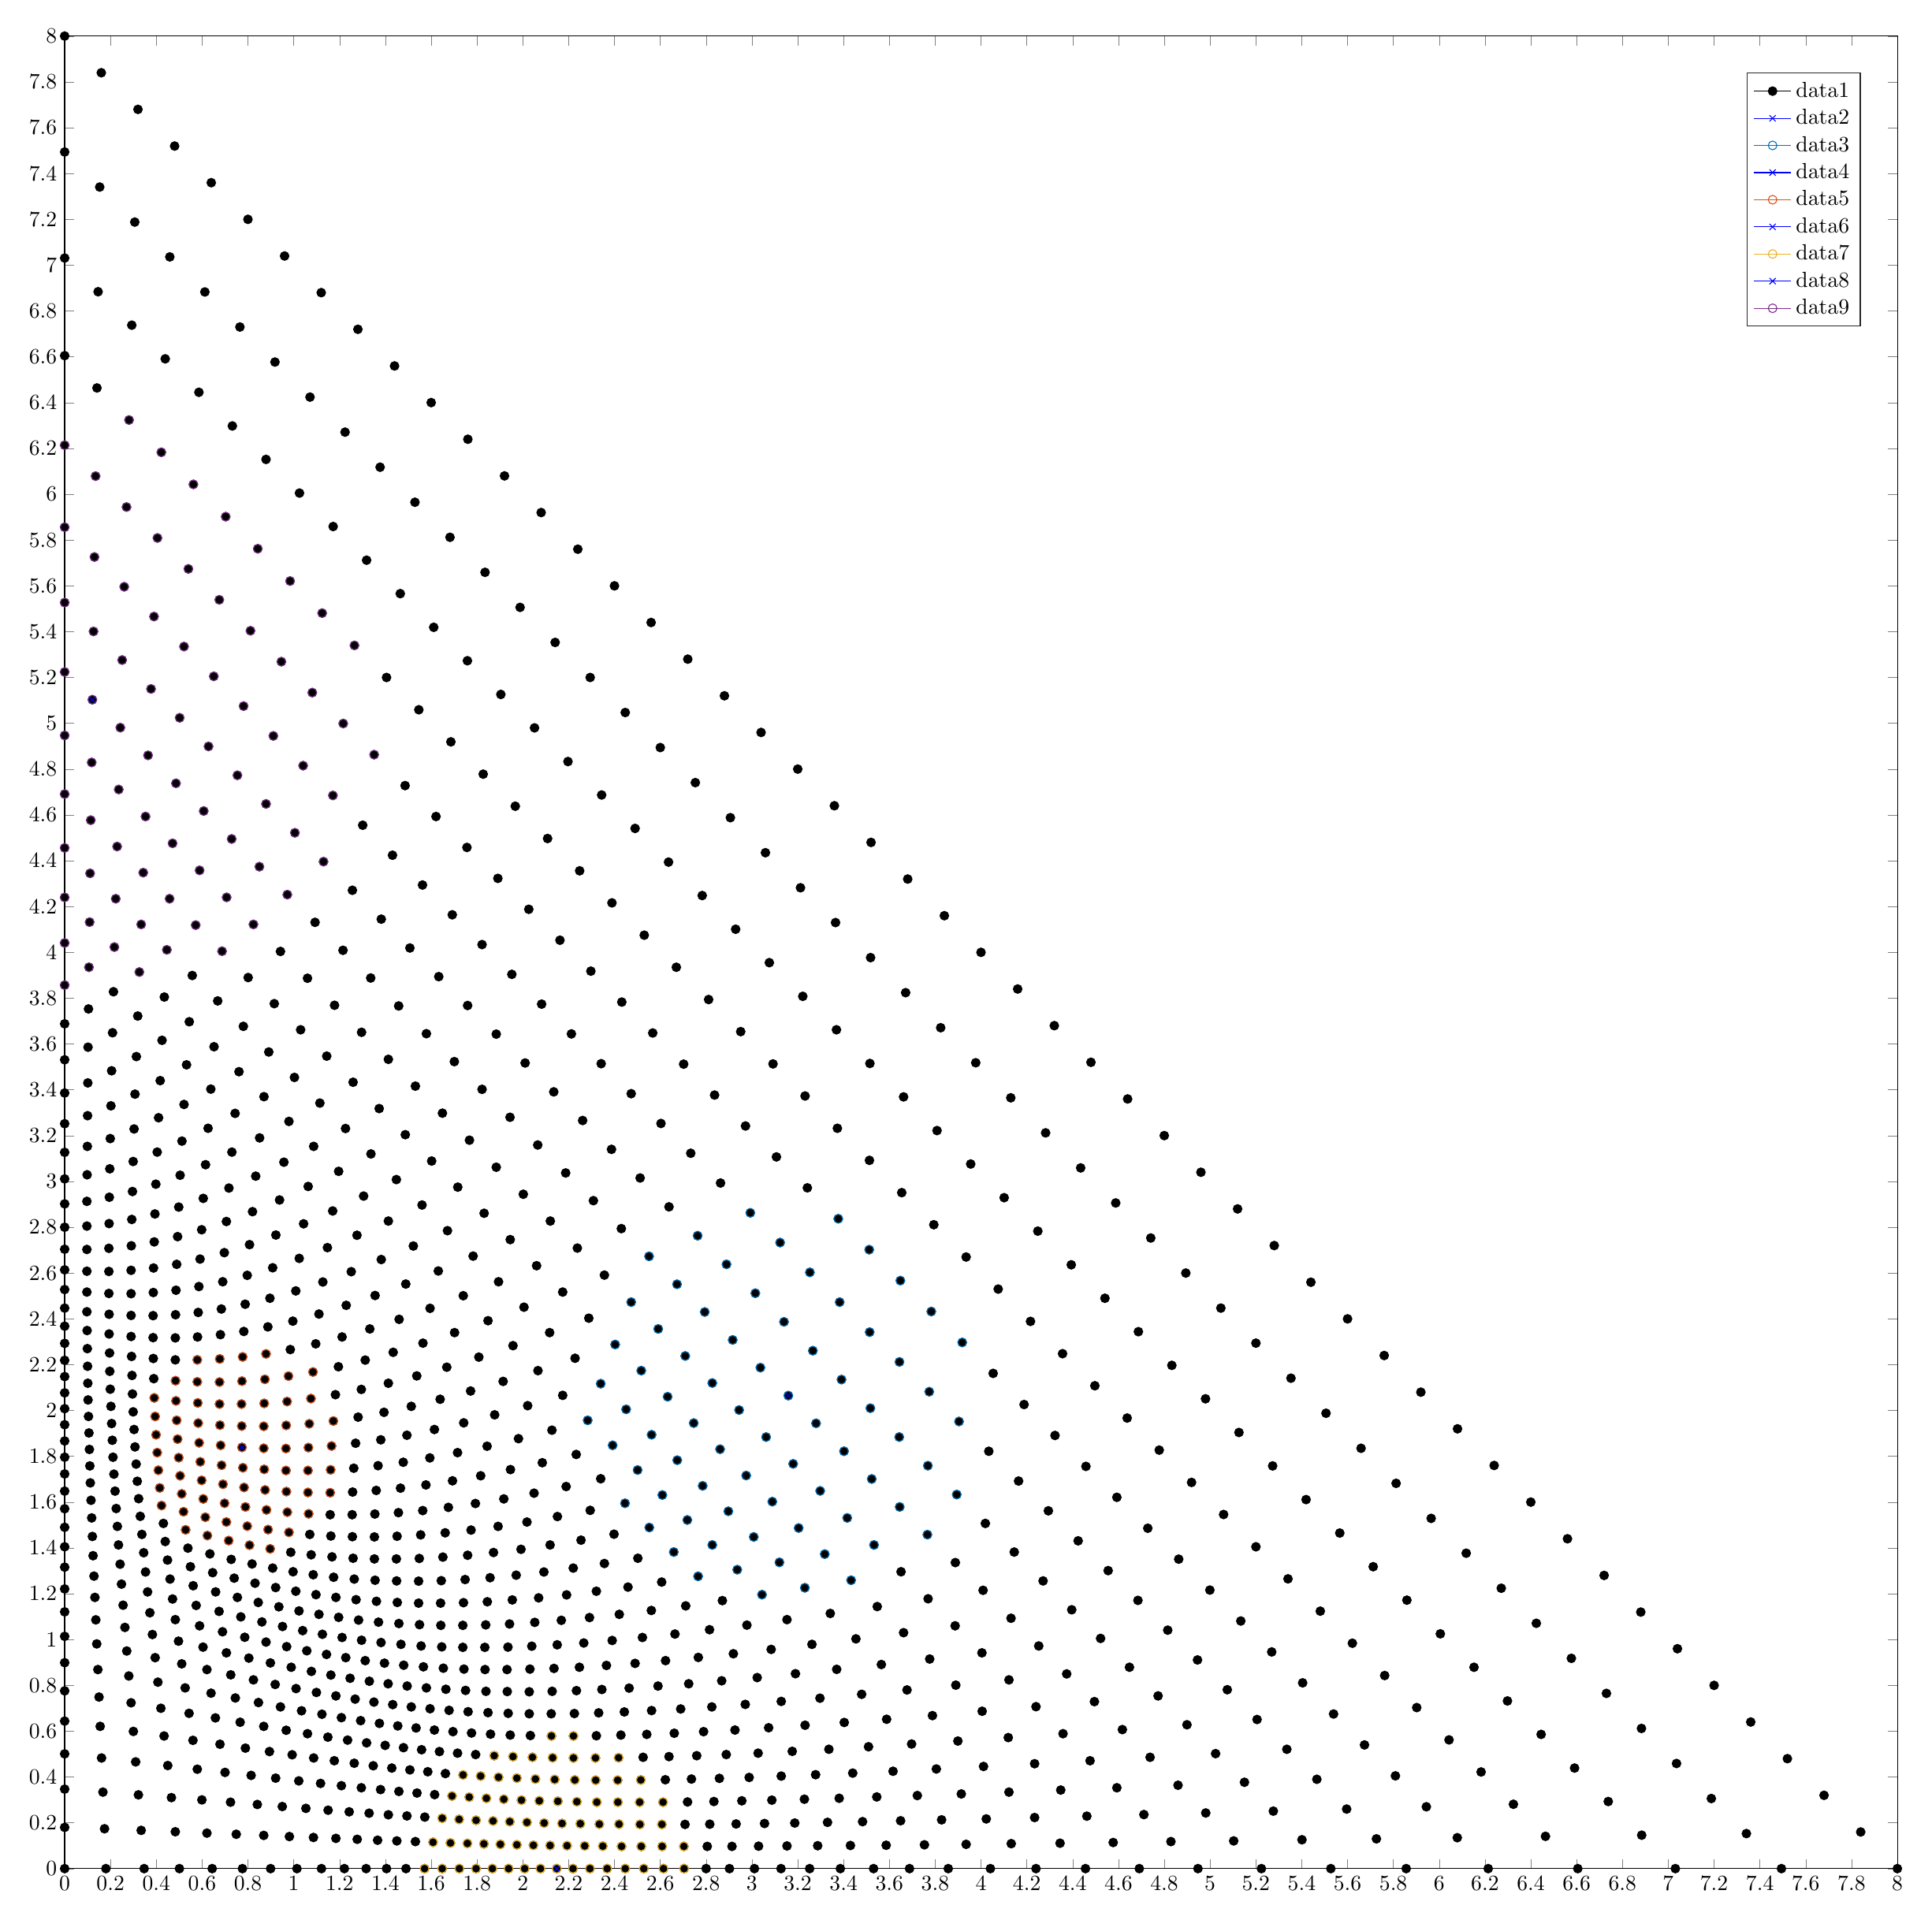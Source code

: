 % This file was created by matlab2tikz.
%
%The latest updates can be retrieved from
%  http://www.mathworks.com/matlabcentral/fileexchange/22022-matlab2tikz-matlab2tikz
%where you can also make suggestions and rate matlab2tikz.
%
\definecolor{mycolor1}{rgb}{0.0,0.447,0.741}%
\definecolor{mycolor2}{rgb}{0.85,0.325,0.098}%
\definecolor{mycolor3}{rgb}{0.929,0.694,0.125}%
\definecolor{mycolor4}{rgb}{0.494,0.184,0.556}%
%
\begin{tikzpicture}

\begin{axis}[%
width=11.625in,
height=11.625in,
at={(1.95in,6.938in)},
scale only axis,
xmin=0,
xmax=8,
ymin=0,
ymax=8,
axis background/.style={fill=white},
legend style={legend cell align=left, align=left, draw=white!15!black}
]
\addplot [color=black, draw=none, mark=*, mark options={solid, black}]
  table[row sep=crcr]{%
0	0\\
0	0.18\\
0.18	0\\
0	0.347\\
0.174	0.174\\
0.347	0\\
0	0.501\\
0.167	0.334\\
0.334	0.167\\
0.501	0\\
0	0.644\\
0.161	0.483\\
0.322	0.322\\
0.483	0.161\\
0.644	0\\
0	0.776\\
0.155	0.621\\
0.31	0.466\\
0.466	0.31\\
0.621	0.155\\
0.776	0\\
0	0.899\\
0.15	0.749\\
0.3	0.599\\
0.45	0.45\\
0.599	0.3\\
0.749	0.15\\
0.899	0\\
0	1.014\\
0.145	0.869\\
0.29	0.724\\
0.434	0.579\\
0.579	0.434\\
0.724	0.29\\
0.869	0.145\\
1.014	0\\
0	1.121\\
0.14	0.981\\
0.28	0.841\\
0.42	0.7\\
0.56	0.56\\
0.7	0.42\\
0.841	0.28\\
0.981	0.14\\
1.121	0\\
0	1.221\\
0.136	1.086\\
0.271	0.95\\
0.407	0.814\\
0.543	0.678\\
0.678	0.543\\
0.814	0.407\\
0.95	0.271\\
1.086	0.136\\
1.221	0\\
0	1.316\\
0.132	1.184\\
0.263	1.053\\
0.395	0.921\\
0.526	0.789\\
0.658	0.658\\
0.789	0.526\\
0.921	0.395\\
1.053	0.263\\
1.184	0.132\\
1.316	0\\
0	1.405\\
0.128	1.277\\
0.255	1.15\\
0.383	1.022\\
0.511	0.894\\
0.639	0.766\\
0.766	0.639\\
0.894	0.511\\
1.022	0.383\\
1.15	0.255\\
1.277	0.128\\
1.405	0\\
0	1.49\\
0.124	1.366\\
0.248	1.242\\
0.372	1.117\\
0.497	0.993\\
0.621	0.869\\
0.745	0.745\\
0.869	0.621\\
0.993	0.497\\
1.117	0.372\\
1.242	0.248\\
1.366	0.124\\
1.49	0\\
0	1.571\\
0.121	1.45\\
0.242	1.329\\
0.362	1.208\\
0.483	1.087\\
0.604	0.967\\
0.725	0.846\\
0.846	0.725\\
0.967	0.604\\
1.087	0.483\\
1.208	0.362\\
1.329	0.242\\
1.45	0.121\\
1.571	0\\
0	1.648\\
0.118	1.531\\
0.235	1.413\\
0.353	1.295\\
0.471	1.177\\
0.589	1.06\\
0.706	0.942\\
0.824	0.824\\
0.942	0.706\\
1.06	0.589\\
1.177	0.471\\
1.295	0.353\\
1.413	0.235\\
1.531	0.118\\
1.648	0\\
0	1.723\\
0.115	1.608\\
0.23	1.494\\
0.345	1.379\\
0.46	1.264\\
0.574	1.149\\
0.689	1.034\\
0.804	0.919\\
0.919	0.804\\
1.034	0.689\\
1.149	0.574\\
1.264	0.46\\
1.379	0.345\\
1.494	0.23\\
1.608	0.115\\
1.723	0\\
0	1.796\\
0.112	1.684\\
0.225	1.572\\
0.337	1.459\\
0.449	1.347\\
0.561	1.235\\
0.674	1.123\\
0.786	1.01\\
0.898	0.898\\
1.01	0.786\\
1.123	0.674\\
1.235	0.561\\
1.347	0.449\\
1.459	0.337\\
1.572	0.225\\
1.684	0.112\\
1.796	0\\
0	1.867\\
0.11	1.758\\
0.22	1.648\\
0.33	1.538\\
0.439	1.428\\
0.549	1.318\\
0.659	1.208\\
0.769	1.099\\
0.879	0.989\\
0.989	0.879\\
1.099	0.769\\
1.208	0.659\\
1.318	0.549\\
1.428	0.439\\
1.538	0.33\\
1.648	0.22\\
1.758	0.11\\
1.867	0\\
0	1.938\\
0.108	1.83\\
0.215	1.722\\
0.323	1.615\\
0.431	1.507\\
0.538	1.399\\
0.646	1.292\\
0.754	1.184\\
0.861	1.077\\
0.969	0.969\\
1.077	0.861\\
1.184	0.754\\
1.292	0.646\\
1.399	0.538\\
1.507	0.431\\
1.615	0.323\\
1.722	0.215\\
1.83	0.108\\
1.938	0\\
0	2.008\\
0.106	1.902\\
0.211	1.796\\
0.317	1.691\\
0.423	1.585\\
0.528	1.479\\
0.634	1.374\\
0.74	1.268\\
0.845	1.162\\
0.951	1.057\\
1.057	0.951\\
1.162	0.845\\
1.268	0.74\\
1.374	0.634\\
1.479	0.528\\
1.585	0.423\\
1.691	0.317\\
1.796	0.211\\
1.902	0.106\\
2.008	0\\
0	2.077\\
0.104	1.974\\
0.208	1.87\\
0.312	1.766\\
0.415	1.662\\
0.519	1.558\\
0.623	1.454\\
0.727	1.35\\
0.831	1.246\\
0.935	1.143\\
1.039	1.039\\
1.143	0.935\\
1.246	0.831\\
1.35	0.727\\
1.454	0.623\\
1.558	0.519\\
1.662	0.415\\
1.766	0.312\\
1.87	0.208\\
1.974	0.104\\
2.077	0\\
0	2.148\\
0.102	2.046\\
0.205	1.943\\
0.307	1.841\\
0.409	1.739\\
0.511	1.636\\
0.614	1.534\\
0.716	1.432\\
0.818	1.33\\
0.921	1.227\\
1.023	1.125\\
1.125	1.023\\
1.227	0.921\\
1.33	0.818\\
1.432	0.716\\
1.534	0.614\\
1.636	0.511\\
1.739	0.409\\
1.841	0.307\\
1.943	0.205\\
2.046	0.102\\
2.148	0\\
0	2.219\\
0.101	2.119\\
0.202	2.018\\
0.303	1.917\\
0.404	1.816\\
0.504	1.715\\
0.605	1.614\\
0.706	1.513\\
0.807	1.412\\
0.908	1.312\\
1.009	1.211\\
1.11	1.11\\
1.211	1.009\\
1.312	0.908\\
1.412	0.807\\
1.513	0.706\\
1.614	0.605\\
1.715	0.504\\
1.816	0.404\\
1.917	0.303\\
2.018	0.202\\
2.119	0.101\\
2.219	0\\
0	2.293\\
0.1	2.193\\
0.199	2.093\\
0.299	1.994\\
0.399	1.894\\
0.498	1.794\\
0.598	1.695\\
0.698	1.595\\
0.797	1.495\\
0.897	1.396\\
0.997	1.296\\
1.097	1.196\\
1.196	1.097\\
1.296	0.997\\
1.396	0.897\\
1.495	0.797\\
1.595	0.698\\
1.695	0.598\\
1.794	0.498\\
1.894	0.399\\
1.994	0.299\\
2.093	0.199\\
2.193	0.1\\
2.293	0\\
0	2.368\\
0.099	2.27\\
0.197	2.171\\
0.296	2.072\\
0.395	1.974\\
0.493	1.875\\
0.592	1.776\\
0.691	1.678\\
0.789	1.579\\
0.888	1.48\\
0.987	1.381\\
1.085	1.283\\
1.184	1.184\\
1.283	1.085\\
1.381	0.987\\
1.48	0.888\\
1.579	0.789\\
1.678	0.691\\
1.776	0.592\\
1.875	0.493\\
1.974	0.395\\
2.072	0.296\\
2.171	0.197\\
2.27	0.099\\
2.368	0\\
0	2.447\\
0.098	2.349\\
0.196	2.251\\
0.294	2.153\\
0.391	2.055\\
0.489	1.957\\
0.587	1.859\\
0.685	1.761\\
0.783	1.664\\
0.881	1.566\\
0.979	1.468\\
1.076	1.37\\
1.174	1.272\\
1.272	1.174\\
1.37	1.076\\
1.468	0.979\\
1.566	0.881\\
1.664	0.783\\
1.761	0.685\\
1.859	0.587\\
1.957	0.489\\
2.055	0.391\\
2.153	0.294\\
2.251	0.196\\
2.349	0.098\\
2.447	0\\
0	2.528\\
0.097	2.431\\
0.194	2.334\\
0.292	2.236\\
0.389	2.139\\
0.486	2.042\\
0.583	1.945\\
0.681	1.848\\
0.778	1.75\\
0.875	1.653\\
0.972	1.556\\
1.07	1.459\\
1.167	1.361\\
1.264	1.264\\
1.361	1.167\\
1.459	1.07\\
1.556	0.972\\
1.653	0.875\\
1.75	0.778\\
1.848	0.681\\
1.945	0.583\\
2.042	0.486\\
2.139	0.389\\
2.236	0.292\\
2.334	0.194\\
2.431	0.097\\
2.528	0\\
0	2.614\\
0.097	2.517\\
0.194	2.42\\
0.29	2.323\\
0.387	2.227\\
0.484	2.13\\
0.581	2.033\\
0.678	1.936\\
0.774	1.839\\
0.871	1.743\\
0.968	1.646\\
1.065	1.549\\
1.162	1.452\\
1.259	1.355\\
1.355	1.259\\
1.452	1.162\\
1.549	1.065\\
1.646	0.968\\
1.743	0.871\\
1.839	0.774\\
1.936	0.678\\
2.033	0.581\\
2.13	0.484\\
2.227	0.387\\
2.323	0.29\\
2.42	0.194\\
2.517	0.097\\
2.614	0\\
0	2.704\\
0.097	2.608\\
0.193	2.511\\
0.29	2.415\\
0.386	2.318\\
0.483	2.221\\
0.579	2.125\\
0.676	2.028\\
0.773	1.932\\
0.869	1.835\\
0.966	1.738\\
1.062	1.642\\
1.159	1.545\\
1.256	1.449\\
1.352	1.352\\
1.449	1.256\\
1.545	1.159\\
1.642	1.062\\
1.738	0.966\\
1.835	0.869\\
1.932	0.773\\
2.028	0.676\\
2.125	0.579\\
2.221	0.483\\
2.318	0.386\\
2.415	0.29\\
2.511	0.193\\
2.608	0.097\\
2.704	0\\
0	2.8\\
0.097	2.703\\
0.193	2.607\\
0.29	2.51\\
0.386	2.414\\
0.483	2.317\\
0.579	2.221\\
0.676	2.124\\
0.772	2.028\\
0.869	1.931\\
0.966	1.834\\
1.062	1.738\\
1.159	1.641\\
1.255	1.545\\
1.352	1.448\\
1.448	1.352\\
1.545	1.255\\
1.641	1.159\\
1.738	1.062\\
1.834	0.966\\
1.931	0.869\\
2.028	0.772\\
2.124	0.676\\
2.221	0.579\\
2.317	0.483\\
2.414	0.386\\
2.51	0.29\\
2.607	0.193\\
2.703	0.097\\
2.8	0\\
0	2.902\\
0.097	2.805\\
0.193	2.708\\
0.29	2.612\\
0.387	2.515\\
0.484	2.418\\
0.58	2.321\\
0.677	2.225\\
0.774	2.128\\
0.871	2.031\\
0.967	1.935\\
1.064	1.838\\
1.161	1.741\\
1.257	1.644\\
1.354	1.548\\
1.451	1.451\\
1.548	1.354\\
1.644	1.257\\
1.741	1.161\\
1.838	1.064\\
1.935	0.967\\
2.031	0.871\\
2.128	0.774\\
2.225	0.677\\
2.321	0.58\\
2.418	0.484\\
2.515	0.387\\
2.612	0.29\\
2.708	0.193\\
2.805	0.097\\
2.902	0\\
0	3.011\\
0.097	2.913\\
0.194	2.816\\
0.291	2.719\\
0.388	2.622\\
0.486	2.525\\
0.583	2.428\\
0.68	2.331\\
0.777	2.234\\
0.874	2.136\\
0.971	2.039\\
1.068	1.942\\
1.165	1.845\\
1.262	1.748\\
1.36	1.651\\
1.457	1.554\\
1.554	1.457\\
1.651	1.36\\
1.748	1.262\\
1.845	1.165\\
1.942	1.068\\
2.039	0.971\\
2.136	0.874\\
2.234	0.777\\
2.331	0.68\\
2.428	0.583\\
2.525	0.486\\
2.622	0.388\\
2.719	0.291\\
2.816	0.194\\
2.913	0.097\\
3.011	0\\
0	3.127\\
0.098	3.029\\
0.195	2.931\\
0.293	2.834\\
0.391	2.736\\
0.489	2.638\\
0.586	2.541\\
0.684	2.443\\
0.782	2.345\\
0.879	2.247\\
0.977	2.15\\
1.075	2.052\\
1.173	1.954\\
1.27	1.857\\
1.368	1.759\\
1.466	1.661\\
1.563	1.563\\
1.661	1.466\\
1.759	1.368\\
1.857	1.27\\
1.954	1.173\\
2.052	1.075\\
2.15	0.977\\
2.247	0.879\\
2.345	0.782\\
2.443	0.684\\
2.541	0.586\\
2.638	0.489\\
2.736	0.391\\
2.834	0.293\\
2.931	0.195\\
3.029	0.098\\
3.127	0\\
0	3.252\\
0.099	3.153\\
0.197	3.055\\
0.296	2.956\\
0.394	2.858\\
0.493	2.759\\
0.591	2.661\\
0.69	2.562\\
0.788	2.464\\
0.887	2.365\\
0.985	2.266\\
1.084	2.168\\
1.182	2.069\\
1.281	1.971\\
1.38	1.872\\
1.478	1.774\\
1.577	1.675\\
1.675	1.577\\
1.774	1.478\\
1.872	1.38\\
1.971	1.281\\
2.069	1.182\\
2.168	1.084\\
2.266	0.985\\
2.365	0.887\\
2.464	0.788\\
2.562	0.69\\
2.661	0.591\\
2.759	0.493\\
2.858	0.394\\
2.956	0.296\\
3.055	0.197\\
3.153	0.099\\
3.252	0\\
0	3.386\\
0.1	3.287\\
0.199	3.187\\
0.299	3.087\\
0.398	2.988\\
0.498	2.888\\
0.598	2.789\\
0.697	2.689\\
0.797	2.59\\
0.896	2.49\\
0.996	2.39\\
1.096	2.291\\
1.195	2.191\\
1.295	2.092\\
1.394	1.992\\
1.494	1.892\\
1.594	1.793\\
1.693	1.693\\
1.793	1.594\\
1.892	1.494\\
1.992	1.394\\
2.092	1.295\\
2.191	1.195\\
2.291	1.096\\
2.39	0.996\\
2.49	0.896\\
2.59	0.797\\
2.689	0.697\\
2.789	0.598\\
2.888	0.498\\
2.988	0.398\\
3.087	0.299\\
3.187	0.199\\
3.287	0.1\\
3.386	0\\
0	3.531\\
0.101	3.43\\
0.202	3.33\\
0.303	3.229\\
0.404	3.128\\
0.504	3.027\\
0.605	2.926\\
0.706	2.825\\
0.807	2.724\\
0.908	2.623\\
1.009	2.522\\
1.11	2.421\\
1.211	2.321\\
1.312	2.22\\
1.413	2.119\\
1.513	2.018\\
1.614	1.917\\
1.715	1.816\\
1.816	1.715\\
1.917	1.614\\
2.018	1.513\\
2.119	1.413\\
2.22	1.312\\
2.321	1.211\\
2.421	1.11\\
2.522	1.009\\
2.623	0.908\\
2.724	0.807\\
2.825	0.706\\
2.926	0.605\\
3.027	0.504\\
3.128	0.404\\
3.229	0.303\\
3.33	0.202\\
3.43	0.101\\
3.531	0\\
0	3.688\\
0.102	3.586\\
0.205	3.483\\
0.307	3.381\\
0.41	3.278\\
0.512	3.176\\
0.615	3.073\\
0.717	2.971\\
0.82	2.868\\
0.922	2.766\\
1.024	2.664\\
1.127	2.561\\
1.229	2.459\\
1.332	2.356\\
1.434	2.254\\
1.537	2.151\\
1.639	2.049\\
1.742	1.946\\
1.844	1.844\\
1.946	1.742\\
2.049	1.639\\
2.151	1.537\\
2.254	1.434\\
2.356	1.332\\
2.459	1.229\\
2.561	1.127\\
2.664	1.024\\
2.766	0.922\\
2.868	0.82\\
2.971	0.717\\
3.073	0.615\\
3.176	0.512\\
3.278	0.41\\
3.381	0.307\\
3.483	0.205\\
3.586	0.102\\
3.688	0\\
0	3.857\\
0.104	3.753\\
0.209	3.649\\
0.313	3.545\\
0.417	3.44\\
0.521	3.336\\
0.626	3.232\\
0.73	3.128\\
0.834	3.023\\
0.938	2.919\\
1.043	2.815\\
1.147	2.711\\
1.251	2.606\\
1.355	2.502\\
1.46	2.398\\
1.564	2.294\\
1.668	2.189\\
1.772	2.085\\
1.877	1.981\\
1.981	1.877\\
2.085	1.772\\
2.189	1.668\\
2.294	1.564\\
2.398	1.46\\
2.502	1.355\\
2.606	1.251\\
2.711	1.147\\
2.815	1.043\\
2.919	0.938\\
3.023	0.834\\
3.128	0.73\\
3.232	0.626\\
3.336	0.521\\
3.44	0.417\\
3.545	0.313\\
3.649	0.209\\
3.753	0.104\\
3.857	0\\
0	4.041\\
0.106	3.935\\
0.213	3.828\\
0.319	3.722\\
0.425	3.616\\
0.532	3.509\\
0.638	3.403\\
0.744	3.297\\
0.851	3.19\\
0.957	3.084\\
1.063	2.978\\
1.17	2.871\\
1.276	2.765\\
1.382	2.659\\
1.489	2.552\\
1.595	2.446\\
1.702	2.34\\
1.808	2.233\\
1.914	2.127\\
2.021	2.021\\
2.127	1.914\\
2.233	1.808\\
2.34	1.702\\
2.446	1.595\\
2.552	1.489\\
2.659	1.382\\
2.765	1.276\\
2.871	1.17\\
2.978	1.063\\
3.084	0.957\\
3.19	0.851\\
3.297	0.744\\
3.403	0.638\\
3.509	0.532\\
3.616	0.425\\
3.722	0.319\\
3.828	0.213\\
3.935	0.106\\
4.041	0\\
0	4.24\\
0.109	4.132\\
0.217	4.023\\
0.326	3.914\\
0.435	3.805\\
0.544	3.697\\
0.652	3.588\\
0.761	3.479\\
0.87	3.37\\
0.979	3.262\\
1.087	3.153\\
1.196	3.044\\
1.305	2.936\\
1.413	2.827\\
1.522	2.718\\
1.631	2.609\\
1.74	2.501\\
1.848	2.392\\
1.957	2.283\\
2.066	2.174\\
2.174	2.066\\
2.283	1.957\\
2.392	1.848\\
2.501	1.74\\
2.609	1.631\\
2.718	1.522\\
2.827	1.413\\
2.936	1.305\\
3.044	1.196\\
3.153	1.087\\
3.262	0.979\\
3.37	0.87\\
3.479	0.761\\
3.588	0.652\\
3.697	0.544\\
3.805	0.435\\
3.914	0.326\\
4.023	0.217\\
4.132	0.109\\
4.24	0\\
0	4.456\\
0.111	4.345\\
0.223	4.234\\
0.334	4.122\\
0.446	4.011\\
0.557	3.899\\
0.668	3.788\\
0.78	3.677\\
0.891	3.565\\
1.003	3.454\\
1.114	3.342\\
1.226	3.231\\
1.337	3.12\\
1.448	3.008\\
1.56	2.897\\
1.671	2.785\\
1.783	2.674\\
1.894	2.562\\
2.005	2.451\\
2.117	2.34\\
2.228	2.228\\
2.34	2.117\\
2.451	2.005\\
2.562	1.894\\
2.674	1.783\\
2.785	1.671\\
2.897	1.56\\
3.008	1.448\\
3.12	1.337\\
3.231	1.226\\
3.342	1.114\\
3.454	1.003\\
3.565	0.891\\
3.677	0.78\\
3.788	0.668\\
3.899	0.557\\
4.011	0.446\\
4.122	0.334\\
4.234	0.223\\
4.345	0.111\\
4.456	0\\
0	4.691\\
0.114	4.577\\
0.229	4.462\\
0.343	4.348\\
0.458	4.234\\
0.572	4.119\\
0.687	4.005\\
0.801	3.89\\
0.915	3.776\\
1.03	3.662\\
1.144	3.547\\
1.259	3.433\\
1.373	3.318\\
1.487	3.204\\
1.602	3.089\\
1.716	2.975\\
1.831	2.861\\
1.945	2.746\\
2.06	2.632\\
2.174	2.517\\
2.288	2.403\\
2.403	2.288\\
2.517	2.174\\
2.632	2.06\\
2.746	1.945\\
2.861	1.831\\
2.975	1.716\\
3.089	1.602\\
3.204	1.487\\
3.318	1.373\\
3.433	1.259\\
3.547	1.144\\
3.662	1.03\\
3.776	0.915\\
3.89	0.801\\
4.005	0.687\\
4.119	0.572\\
4.234	0.458\\
4.348	0.343\\
4.462	0.229\\
4.577	0.114\\
4.691	0\\
0	4.947\\
0.118	4.829\\
0.236	4.711\\
0.353	4.593\\
0.471	4.476\\
0.589	4.358\\
0.707	4.24\\
0.824	4.122\\
0.942	4.004\\
1.06	3.887\\
1.178	3.769\\
1.296	3.651\\
1.413	3.533\\
1.531	3.416\\
1.649	3.298\\
1.767	3.18\\
1.884	3.062\\
2.002	2.944\\
2.12	2.827\\
2.238	2.709\\
2.356	2.591\\
2.473	2.473\\
2.591	2.356\\
2.709	2.238\\
2.827	2.12\\
2.944	2.002\\
3.062	1.884\\
3.18	1.767\\
3.298	1.649\\
3.416	1.531\\
3.533	1.413\\
3.651	1.296\\
3.769	1.178\\
3.887	1.06\\
4.004	0.942\\
4.122	0.824\\
4.24	0.707\\
4.358	0.589\\
4.476	0.471\\
4.593	0.353\\
4.711	0.236\\
4.829	0.118\\
4.947	0\\
0	5.224\\
0.121	5.103\\
0.243	4.981\\
0.364	4.86\\
0.486	4.738\\
0.607	4.617\\
0.729	4.495\\
0.85	4.374\\
0.972	4.252\\
1.093	4.131\\
1.215	4.009\\
1.336	3.888\\
1.458	3.766\\
1.579	3.645\\
1.701	3.523\\
1.822	3.402\\
1.944	3.28\\
2.065	3.159\\
2.187	3.037\\
2.308	2.916\\
2.43	2.794\\
2.551	2.673\\
2.673	2.551\\
2.794	2.43\\
2.916	2.308\\
3.037	2.187\\
3.159	2.065\\
3.28	1.944\\
3.402	1.822\\
3.523	1.701\\
3.645	1.579\\
3.766	1.458\\
3.888	1.336\\
4.009	1.215\\
4.131	1.093\\
4.252	0.972\\
4.374	0.85\\
4.495	0.729\\
4.617	0.607\\
4.738	0.486\\
4.86	0.364\\
4.981	0.243\\
5.103	0.121\\
5.224	0\\
0	5.527\\
0.126	5.401\\
0.251	5.276\\
0.377	5.15\\
0.502	5.024\\
0.628	4.899\\
0.754	4.773\\
0.879	4.648\\
1.005	4.522\\
1.13	4.396\\
1.256	4.271\\
1.382	4.145\\
1.507	4.019\\
1.633	3.894\\
1.759	3.768\\
1.884	3.643\\
2.01	3.517\\
2.135	3.391\\
2.261	3.266\\
2.387	3.14\\
2.512	3.015\\
2.638	2.889\\
2.763	2.763\\
2.889	2.638\\
3.015	2.512\\
3.14	2.387\\
3.266	2.261\\
3.391	2.135\\
3.517	2.01\\
3.643	1.884\\
3.768	1.759\\
3.894	1.633\\
4.019	1.507\\
4.145	1.382\\
4.271	1.256\\
4.396	1.13\\
4.522	1.005\\
4.648	0.879\\
4.773	0.754\\
4.899	0.628\\
5.024	0.502\\
5.15	0.377\\
5.276	0.251\\
5.401	0.126\\
5.527	0\\
0	5.856\\
0.13	5.726\\
0.26	5.596\\
0.39	5.466\\
0.521	5.335\\
0.651	5.205\\
0.781	5.075\\
0.911	4.945\\
1.041	4.815\\
1.171	4.685\\
1.301	4.555\\
1.431	4.424\\
1.562	4.294\\
1.692	4.164\\
1.822	4.034\\
1.952	3.904\\
2.082	3.774\\
2.212	3.644\\
2.342	3.514\\
2.473	3.383\\
2.603	3.253\\
2.733	3.123\\
2.863	2.993\\
2.993	2.863\\
3.123	2.733\\
3.253	2.603\\
3.383	2.473\\
3.514	2.342\\
3.644	2.212\\
3.774	2.082\\
3.904	1.952\\
4.034	1.822\\
4.164	1.692\\
4.294	1.562\\
4.424	1.431\\
4.555	1.301\\
4.685	1.171\\
4.815	1.041\\
4.945	0.911\\
5.075	0.781\\
5.205	0.651\\
5.335	0.521\\
5.466	0.39\\
5.596	0.26\\
5.726	0.13\\
5.856	0\\
0	6.214\\
0.135	6.079\\
0.27	5.944\\
0.405	5.809\\
0.54	5.674\\
0.675	5.539\\
0.811	5.404\\
0.946	5.269\\
1.081	5.134\\
1.216	4.999\\
1.351	4.863\\
1.486	4.728\\
1.621	4.593\\
1.756	4.458\\
1.891	4.323\\
2.026	4.188\\
2.162	4.053\\
2.297	3.918\\
2.432	3.783\\
2.567	3.648\\
2.702	3.512\\
2.837	3.377\\
2.972	3.242\\
3.107	3.107\\
3.242	2.972\\
3.377	2.837\\
3.512	2.702\\
3.648	2.567\\
3.783	2.432\\
3.918	2.297\\
4.053	2.162\\
4.188	2.026\\
4.323	1.891\\
4.458	1.756\\
4.593	1.621\\
4.728	1.486\\
4.863	1.351\\
4.999	1.216\\
5.134	1.081\\
5.269	0.946\\
5.404	0.811\\
5.539	0.675\\
5.674	0.54\\
5.809	0.405\\
5.944	0.27\\
6.079	0.135\\
6.214	0\\
0	6.605\\
0.141	6.464\\
0.281	6.324\\
0.422	6.183\\
0.562	6.043\\
0.703	5.902\\
0.843	5.762\\
0.984	5.621\\
1.124	5.481\\
1.265	5.34\\
1.405	5.2\\
1.546	5.059\\
1.686	4.919\\
1.827	4.778\\
1.967	4.638\\
2.108	4.497\\
2.248	4.356\\
2.389	4.216\\
2.53	4.075\\
2.67	3.935\\
2.811	3.794\\
2.951	3.654\\
3.092	3.513\\
3.232	3.373\\
3.373	3.232\\
3.513	3.092\\
3.654	2.951\\
3.794	2.811\\
3.935	2.67\\
4.075	2.53\\
4.216	2.389\\
4.356	2.248\\
4.497	2.108\\
4.638	1.967\\
4.778	1.827\\
4.919	1.686\\
5.059	1.546\\
5.2	1.405\\
5.34	1.265\\
5.481	1.124\\
5.621	0.984\\
5.762	0.843\\
5.902	0.703\\
6.043	0.562\\
6.183	0.422\\
6.324	0.281\\
6.464	0.141\\
6.605	0\\
0	7.031\\
0.146	6.884\\
0.293	6.738\\
0.439	6.591\\
0.586	6.445\\
0.732	6.298\\
0.879	6.152\\
1.025	6.005\\
1.172	5.859\\
1.318	5.712\\
1.465	5.566\\
1.611	5.419\\
1.758	5.273\\
1.904	5.126\\
2.051	4.98\\
2.197	4.833\\
2.344	4.687\\
2.49	4.541\\
2.636	4.394\\
2.783	4.248\\
2.929	4.101\\
3.076	3.955\\
3.222	3.808\\
3.369	3.662\\
3.515	3.515\\
3.662	3.369\\
3.808	3.222\\
3.955	3.076\\
4.101	2.929\\
4.248	2.783\\
4.394	2.636\\
4.541	2.49\\
4.687	2.344\\
4.833	2.197\\
4.98	2.051\\
5.126	1.904\\
5.273	1.758\\
5.419	1.611\\
5.566	1.465\\
5.712	1.318\\
5.859	1.172\\
6.005	1.025\\
6.152	0.879\\
6.298	0.732\\
6.445	0.586\\
6.591	0.439\\
6.738	0.293\\
6.884	0.146\\
7.031	0\\
0	7.494\\
0.153	7.341\\
0.306	7.188\\
0.459	7.036\\
0.612	6.883\\
0.765	6.73\\
0.918	6.577\\
1.071	6.424\\
1.224	6.271\\
1.377	6.118\\
1.529	5.965\\
1.682	5.812\\
1.835	5.659\\
1.988	5.506\\
2.141	5.353\\
2.294	5.2\\
2.447	5.047\\
2.6	4.894\\
2.753	4.741\\
2.906	4.588\\
3.059	4.435\\
3.212	4.282\\
3.365	4.13\\
3.518	3.977\\
3.671	3.824\\
3.824	3.671\\
3.977	3.518\\
4.13	3.365\\
4.282	3.212\\
4.435	3.059\\
4.588	2.906\\
4.741	2.753\\
4.894	2.6\\
5.047	2.447\\
5.2	2.294\\
5.353	2.141\\
5.506	1.988\\
5.659	1.835\\
5.812	1.682\\
5.965	1.529\\
6.118	1.377\\
6.271	1.224\\
6.424	1.071\\
6.577	0.918\\
6.73	0.765\\
6.883	0.612\\
7.036	0.459\\
7.188	0.306\\
7.341	0.153\\
7.494	0\\
0	8\\
0.16	7.84\\
0.32	7.68\\
0.48	7.52\\
0.64	7.36\\
0.8	7.2\\
0.96	7.04\\
1.12	6.88\\
1.28	6.72\\
1.44	6.56\\
1.6	6.4\\
1.76	6.24\\
1.92	6.08\\
2.08	5.92\\
2.24	5.76\\
2.4	5.6\\
2.56	5.44\\
2.72	5.28\\
2.88	5.12\\
3.04	4.96\\
3.2	4.8\\
3.36	4.64\\
3.52	4.48\\
3.68	4.32\\
3.84	4.16\\
4	4\\
4.16	3.84\\
4.32	3.68\\
4.48	3.52\\
4.64	3.36\\
4.8	3.2\\
4.96	3.04\\
5.12	2.88\\
5.28	2.72\\
5.44	2.56\\
5.6	2.4\\
5.76	2.24\\
5.92	2.08\\
6.08	1.92\\
6.24	1.76\\
6.4	1.6\\
6.56	1.44\\
6.72	1.28\\
6.88	1.12\\
7.04	0.96\\
7.2	0.8\\
7.36	0.64\\
7.52	0.48\\
7.68	0.32\\
7.84	0.16\\
8	0\\
};
\addlegendentry{data1}

\addplot [color=blue, draw=none, mark=x, mark options={solid, blue}]
  table[row sep=crcr]{%
3.159	2.065\\
};
\addlegendentry{data2}

\addplot [color=mycolor1, draw=none, mark=o, mark options={solid, mycolor1}]
  table[row sep=crcr]{%
3.159	2.065\\
3.037	2.187\\
3.28	1.944\\
3.062	1.884\\
3.266	2.261\\
2.944	2.002\\
3.391	2.135\\
3.18	1.767\\
3.14	2.387\\
2.827	2.12\\
2.916	2.308\\
3.402	1.822\\
3.517	2.01\\
2.861	1.831\\
2.975	1.716\\
2.746	1.945\\
3.298	1.649\\
3.514	2.342\\
3.383	2.473\\
3.089	1.602\\
3.015	2.512\\
2.709	2.238\\
3.644	2.212\\
2.794	2.43\\
3.523	1.701\\
3.643	1.884\\
2.632	2.06\\
2.785	1.671\\
3.253	2.603\\
2.674	1.783\\
2.897	1.56\\
3.204	1.487\\
3.416	1.531\\
3.774	2.082\\
2.562	1.894\\
2.889	2.638\\
3.008	1.448\\
2.591	2.356\\
2.517	2.174\\
3.123	2.733\\
3.768	1.759\\
2.673	2.551\\
3.645	1.579\\
2.718	1.522\\
3.648	2.567\\
2.609	1.631\\
2.451	2.005\\
3.318	1.373\\
3.783	2.432\\
3.512	2.702\\
3.12	1.337\\
2.827	1.413\\
2.501	1.74\\
3.533	1.413\\
3.904	1.952\\
2.403	2.288\\
2.936	1.305\\
3.918	2.297\\
2.392	1.848\\
2.473	2.473\\
3.377	2.837\\
2.763	2.763\\
2.993	2.863\\
2.34	2.117\\
2.552	1.489\\
3.231	1.226\\
2.659	1.382\\
3.433	1.259\\
3.894	1.633\\
2.446	1.595\\
2.551	2.673\\
3.766	1.458\\
3.044	1.196\\
2.765	1.276\\
2.283	1.957\\
};
\addlegendentry{data3}

\addplot [color=blue, draw=none, mark=x, mark options={solid, blue}]
  table[row sep=crcr]{%
0.774	1.839\\
};
\addlegendentry{data4}

\addplot [color=mycolor2, draw=none, mark=o, mark options={solid, mycolor2}]
  table[row sep=crcr]{%
0.774	1.839\\
0.778	1.75\\
0.773	1.932\\
0.681	1.848\\
0.869	1.835\\
0.685	1.761\\
0.869	1.931\\
0.678	1.936\\
0.871	1.743\\
0.783	1.664\\
0.691	1.678\\
0.772	2.028\\
0.587	1.859\\
0.966	1.834\\
0.592	1.776\\
0.875	1.653\\
0.676	2.028\\
0.871	2.031\\
0.967	1.935\\
0.966	1.738\\
0.583	1.945\\
0.598	1.695\\
0.698	1.595\\
0.789	1.579\\
0.581	2.033\\
0.968	1.646\\
0.498	1.794\\
0.971	2.039\\
0.605	1.614\\
0.493	1.875\\
0.774	2.128\\
1.064	1.838\\
0.881	1.566\\
0.504	1.715\\
0.676	2.124\\
1.062	1.738\\
0.489	1.957\\
1.068	1.942\\
0.874	2.136\\
0.511	1.636\\
0.706	1.513\\
0.797	1.495\\
0.614	1.534\\
0.579	2.125\\
0.972	1.556\\
1.062	1.642\\
0.486	2.042\\
1.075	2.052\\
0.977	2.15\\
0.404	1.816\\
0.888	1.48\\
0.409	1.739\\
0.399	1.894\\
0.519	1.558\\
1.165	1.845\\
0.777	2.234\\
0.677	2.225\\
1.161	1.741\\
0.415	1.662\\
0.395	1.974\\
0.484	2.13\\
1.065	1.549\\
0.716	1.432\\
0.623	1.454\\
1.173	1.954\\
0.879	2.247\\
0.979	1.468\\
0.807	1.412\\
0.579	2.221\\
1.159	1.641\\
0.423	1.585\\
0.528	1.479\\
0.391	2.055\\
1.084	2.168\\
0.897	1.396\\
};
\addlegendentry{data5}

\addplot [color=blue, draw=none, mark=x, mark options={solid, blue}]
  table[row sep=crcr]{%
2.148	0\\
};
\addlegendentry{data6}

\addplot [color=mycolor3, draw=none, mark=o, mark options={solid, mycolor3}]
  table[row sep=crcr]{%
2.148	0\\
2.077	0\\
2.219	0\\
2.119	0.101\\
2.193	0.1\\
2.008	0\\
2.046	0.102\\
2.293	0\\
2.27	0.099\\
2.171	0.197\\
1.974	0.104\\
2.093	0.199\\
1.938	0\\
2.368	0\\
2.251	0.196\\
2.349	0.098\\
2.018	0.202\\
1.902	0.106\\
2.334	0.194\\
1.867	0\\
1.943	0.205\\
2.153	0.294\\
2.447	0\\
2.431	0.097\\
2.236	0.292\\
2.072	0.296\\
2.42	0.194\\
1.83	0.108\\
1.994	0.299\\
2.323	0.29\\
1.87	0.208\\
1.796	0\\
2.528	0\\
1.917	0.303\\
2.517	0.097\\
2.139	0.389\\
2.415	0.29\\
2.227	0.387\\
2.055	0.391\\
1.758	0.11\\
1.796	0.211\\
2.511	0.193\\
2.318	0.386\\
1.723	0\\
1.974	0.395\\
1.841	0.307\\
2.51	0.29\\
2.614	0\\
2.414	0.386\\
2.608	0.097\\
1.894	0.399\\
1.722	0.215\\
1.684	0.112\\
2.13	0.484\\
2.221	0.483\\
1.766	0.312\\
2.042	0.486\\
2.607	0.193\\
1.648	0\\
2.317	0.483\\
1.816	0.404\\
1.957	0.489\\
2.515	0.387\\
1.648	0.22\\
2.612	0.29\\
1.608	0.115\\
2.418	0.484\\
2.704	0\\
1.691	0.317\\
2.703	0.097\\
1.875	0.493\\
1.571	0\\
1.739	0.409\\
2.125	0.579\\
2.221	0.579\\
};
\addlegendentry{data7}

\addplot [color=blue, draw=none, mark=x, mark options={solid, blue}]
  table[row sep=crcr]{%
0.121	5.103\\
};
\addlegendentry{data8}

\addplot [color=mycolor4, draw=none, mark=o, mark options={solid, mycolor4}]
  table[row sep=crcr]{%
0.121	5.103\\
0.243	4.981\\
0	5.224\\
0	4.947\\
0.251	5.276\\
0.377	5.15\\
0.118	4.829\\
0.126	5.401\\
0.364	4.86\\
0.502	5.024\\
0.236	4.711\\
0	4.691\\
0	5.527\\
0.39	5.466\\
0.521	5.335\\
0.26	5.596\\
0.486	4.738\\
0.114	4.577\\
0.651	5.205\\
0.628	4.899\\
0.353	4.593\\
0.13	5.726\\
0.229	4.462\\
0	4.456\\
0.781	5.075\\
0.607	4.617\\
0.675	5.539\\
0.54	5.674\\
0.754	4.773\\
0.471	4.476\\
0.811	5.404\\
0.111	4.345\\
0.405	5.809\\
0	5.856\\
0.343	4.348\\
0.911	4.945\\
0.946	5.269\\
0.27	5.944\\
0.729	4.495\\
0	4.24\\
0.223	4.234\\
0.589	4.358\\
0.879	4.648\\
0.458	4.234\\
1.081	5.134\\
1.041	4.815\\
0.109	4.132\\
0.135	6.079\\
0.843	5.762\\
0.703	5.902\\
0.334	4.122\\
0.984	5.621\\
0.85	4.374\\
0.562	6.043\\
0.707	4.24\\
1.005	4.522\\
0	4.041\\
1.124	5.481\\
0.572	4.119\\
0.217	4.023\\
1.216	4.999\\
0	6.214\\
0.422	6.183\\
1.171	4.685\\
0.446	4.011\\
1.265	5.34\\
0.106	3.935\\
0.972	4.252\\
0.326	3.914\\
0.824	4.122\\
0.281	6.324\\
1.13	4.396\\
0.687	4.005\\
0	3.857\\
1.351	4.863\\
};
\addlegendentry{data9}

\end{axis}
\end{tikzpicture}%